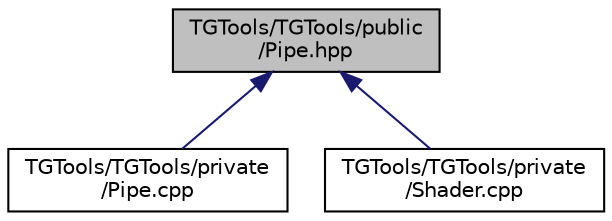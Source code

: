 digraph "TGTools/TGTools/public/Pipe.hpp"
{
 // LATEX_PDF_SIZE
  edge [fontname="Helvetica",fontsize="10",labelfontname="Helvetica",labelfontsize="10"];
  node [fontname="Helvetica",fontsize="10",shape=record];
  Node1 [label="TGTools/TGTools/public\l/Pipe.hpp",height=0.2,width=0.4,color="black", fillcolor="grey75", style="filled", fontcolor="black",tooltip=" "];
  Node1 -> Node2 [dir="back",color="midnightblue",fontsize="10",style="solid"];
  Node2 [label="TGTools/TGTools/private\l/Pipe.cpp",height=0.2,width=0.4,color="black", fillcolor="white", style="filled",URL="$de/d9e/_pipe_8cpp.html",tooltip=" "];
  Node1 -> Node3 [dir="back",color="midnightblue",fontsize="10",style="solid"];
  Node3 [label="TGTools/TGTools/private\l/Shader.cpp",height=0.2,width=0.4,color="black", fillcolor="white", style="filled",URL="$d5/d16/_shader_8cpp.html",tooltip=" "];
}
